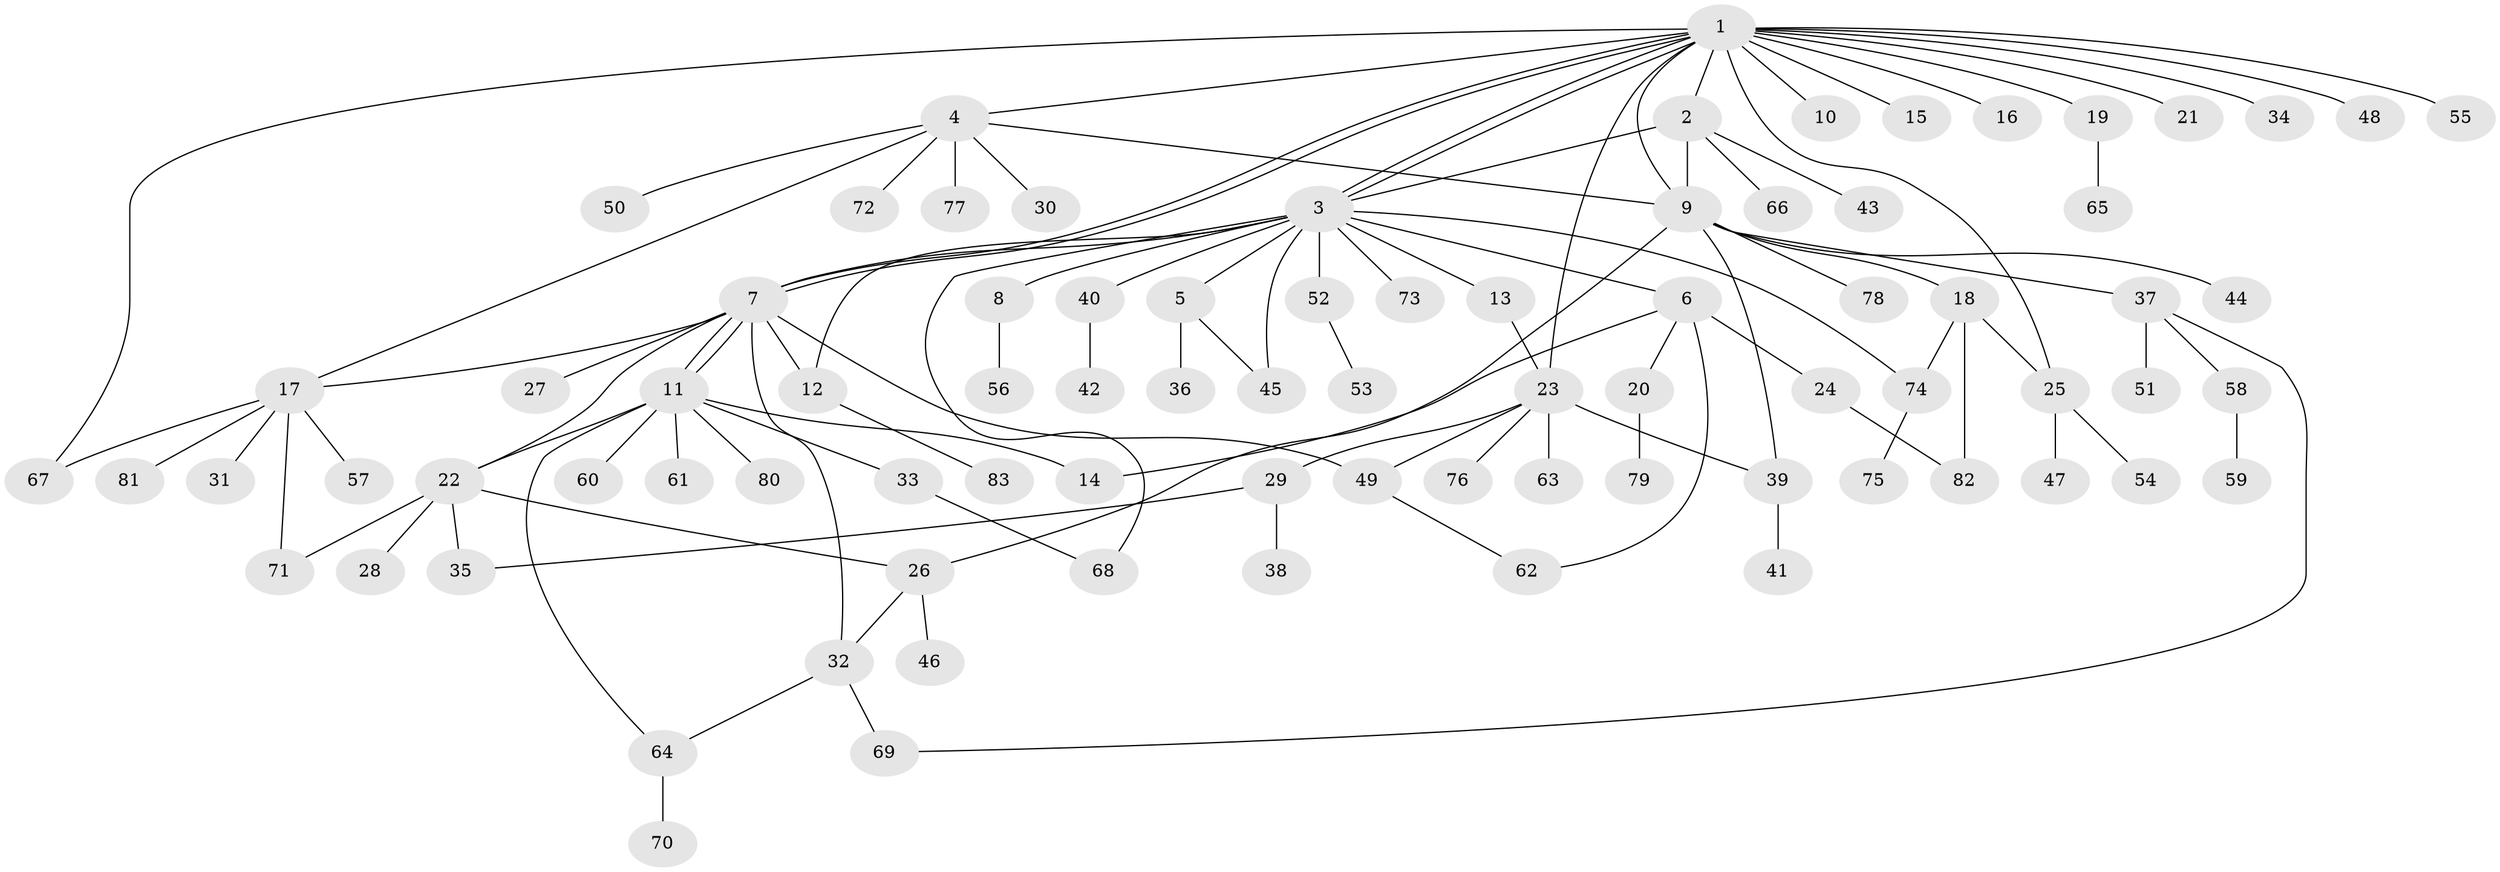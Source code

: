 // coarse degree distribution, {10: 0.07692307692307693, 3: 0.23076923076923078, 5: 0.07692307692307693, 8: 0.038461538461538464, 1: 0.2692307692307692, 7: 0.038461538461538464, 2: 0.23076923076923078, 4: 0.038461538461538464}
// Generated by graph-tools (version 1.1) at 2025/50/03/04/25 22:50:33]
// undirected, 83 vertices, 109 edges
graph export_dot {
  node [color=gray90,style=filled];
  1;
  2;
  3;
  4;
  5;
  6;
  7;
  8;
  9;
  10;
  11;
  12;
  13;
  14;
  15;
  16;
  17;
  18;
  19;
  20;
  21;
  22;
  23;
  24;
  25;
  26;
  27;
  28;
  29;
  30;
  31;
  32;
  33;
  34;
  35;
  36;
  37;
  38;
  39;
  40;
  41;
  42;
  43;
  44;
  45;
  46;
  47;
  48;
  49;
  50;
  51;
  52;
  53;
  54;
  55;
  56;
  57;
  58;
  59;
  60;
  61;
  62;
  63;
  64;
  65;
  66;
  67;
  68;
  69;
  70;
  71;
  72;
  73;
  74;
  75;
  76;
  77;
  78;
  79;
  80;
  81;
  82;
  83;
  1 -- 2;
  1 -- 3;
  1 -- 3;
  1 -- 4;
  1 -- 7;
  1 -- 7;
  1 -- 9;
  1 -- 10;
  1 -- 15;
  1 -- 16;
  1 -- 19;
  1 -- 21;
  1 -- 23;
  1 -- 25;
  1 -- 34;
  1 -- 48;
  1 -- 55;
  1 -- 67;
  2 -- 3;
  2 -- 9;
  2 -- 43;
  2 -- 66;
  3 -- 5;
  3 -- 6;
  3 -- 7;
  3 -- 8;
  3 -- 12;
  3 -- 13;
  3 -- 40;
  3 -- 45;
  3 -- 52;
  3 -- 68;
  3 -- 73;
  3 -- 74;
  4 -- 9;
  4 -- 17;
  4 -- 30;
  4 -- 50;
  4 -- 72;
  4 -- 77;
  5 -- 36;
  5 -- 45;
  6 -- 14;
  6 -- 20;
  6 -- 24;
  6 -- 62;
  7 -- 11;
  7 -- 11;
  7 -- 12;
  7 -- 17;
  7 -- 22;
  7 -- 27;
  7 -- 32;
  7 -- 49;
  8 -- 56;
  9 -- 18;
  9 -- 26;
  9 -- 37;
  9 -- 39;
  9 -- 44;
  9 -- 78;
  11 -- 14;
  11 -- 22;
  11 -- 33;
  11 -- 60;
  11 -- 61;
  11 -- 64;
  11 -- 80;
  12 -- 83;
  13 -- 23;
  17 -- 31;
  17 -- 57;
  17 -- 67;
  17 -- 71;
  17 -- 81;
  18 -- 25;
  18 -- 74;
  18 -- 82;
  19 -- 65;
  20 -- 79;
  22 -- 26;
  22 -- 28;
  22 -- 35;
  22 -- 71;
  23 -- 29;
  23 -- 39;
  23 -- 49;
  23 -- 63;
  23 -- 76;
  24 -- 82;
  25 -- 47;
  25 -- 54;
  26 -- 32;
  26 -- 46;
  29 -- 35;
  29 -- 38;
  32 -- 64;
  32 -- 69;
  33 -- 68;
  37 -- 51;
  37 -- 58;
  37 -- 69;
  39 -- 41;
  40 -- 42;
  49 -- 62;
  52 -- 53;
  58 -- 59;
  64 -- 70;
  74 -- 75;
}

